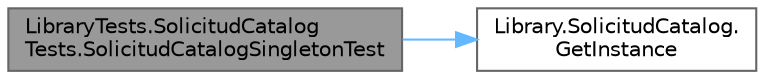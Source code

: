 digraph "LibraryTests.SolicitudCatalogTests.SolicitudCatalogSingletonTest"
{
 // INTERACTIVE_SVG=YES
 // LATEX_PDF_SIZE
  bgcolor="transparent";
  edge [fontname=Helvetica,fontsize=10,labelfontname=Helvetica,labelfontsize=10];
  node [fontname=Helvetica,fontsize=10,shape=box,height=0.2,width=0.4];
  rankdir="LR";
  Node1 [label="LibraryTests.SolicitudCatalog\lTests.SolicitudCatalogSingletonTest",height=0.2,width=0.4,color="gray40", fillcolor="grey60", style="filled", fontcolor="black",tooltip="Test de que si se crea una nueva instancia de SolicitudCatalog es en realidad igual a la que ya estab..."];
  Node1 -> Node2 [color="steelblue1",style="solid"];
  Node2 [label="Library.SolicitudCatalog.\lGetInstance",height=0.2,width=0.4,color="grey40", fillcolor="white", style="filled",URL="$classLibrary_1_1SolicitudCatalog.html#a6eeaee8760274576dab2c74b4f22576e",tooltip="Método para obtener la instancia de la clase."];
}
